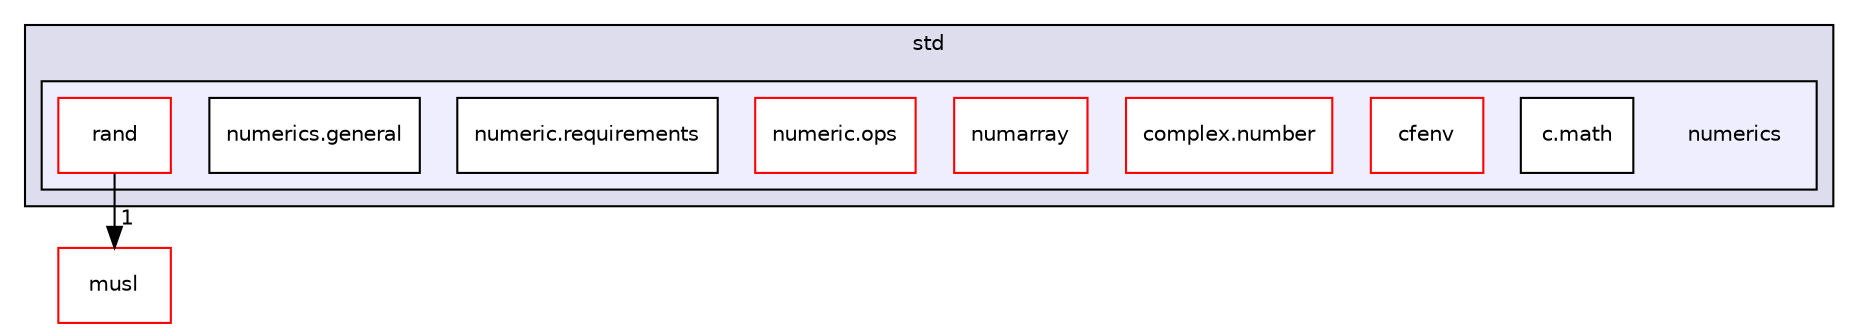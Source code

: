 digraph "contracts/libc++/upstream/test/std/numerics" {
  compound=true
  node [ fontsize="10", fontname="Helvetica"];
  edge [ labelfontsize="10", labelfontname="Helvetica"];
  subgraph clusterdir_8fe919a9d5a89b0babe3bba35f42248d {
    graph [ bgcolor="#ddddee", pencolor="black", label="std" fontname="Helvetica", fontsize="10", URL="dir_8fe919a9d5a89b0babe3bba35f42248d.html"]
  subgraph clusterdir_d342b1e3caed7e9dbc1c14cd32c0353d {
    graph [ bgcolor="#eeeeff", pencolor="black", label="" URL="dir_d342b1e3caed7e9dbc1c14cd32c0353d.html"];
    dir_d342b1e3caed7e9dbc1c14cd32c0353d [shape=plaintext label="numerics"];
    dir_cc4207de6733e12b6ff212deaf0b6885 [shape=box label="c.math" color="black" fillcolor="white" style="filled" URL="dir_cc4207de6733e12b6ff212deaf0b6885.html"];
    dir_b513d69b9273ad5cca60a0608bfef951 [shape=box label="cfenv" color="red" fillcolor="white" style="filled" URL="dir_b513d69b9273ad5cca60a0608bfef951.html"];
    dir_b3d2784c5e3babbdc95ab060b919825d [shape=box label="complex.number" color="red" fillcolor="white" style="filled" URL="dir_b3d2784c5e3babbdc95ab060b919825d.html"];
    dir_a174e8a9611be37bbec2369f210f82bb [shape=box label="numarray" color="red" fillcolor="white" style="filled" URL="dir_a174e8a9611be37bbec2369f210f82bb.html"];
    dir_f63ae28e9ea2a805716c1232f0cd8dfc [shape=box label="numeric.ops" color="red" fillcolor="white" style="filled" URL="dir_f63ae28e9ea2a805716c1232f0cd8dfc.html"];
    dir_3e2337f5c93e642f2b5ab010a25273af [shape=box label="numeric.requirements" color="black" fillcolor="white" style="filled" URL="dir_3e2337f5c93e642f2b5ab010a25273af.html"];
    dir_29f2331c58af67c99633aa84afcc3c7b [shape=box label="numerics.general" color="black" fillcolor="white" style="filled" URL="dir_29f2331c58af67c99633aa84afcc3c7b.html"];
    dir_2902dbf1925016fb96c1c9eb51190fb5 [shape=box label="rand" color="red" fillcolor="white" style="filled" URL="dir_2902dbf1925016fb96c1c9eb51190fb5.html"];
  }
  }
  dir_50d7137a7301a66ec452987911b28b88 [shape=box label="musl" fillcolor="white" style="filled" color="red" URL="dir_50d7137a7301a66ec452987911b28b88.html"];
  dir_2902dbf1925016fb96c1c9eb51190fb5->dir_50d7137a7301a66ec452987911b28b88 [headlabel="1", labeldistance=1.5 headhref="dir_000341_000020.html"];
}
